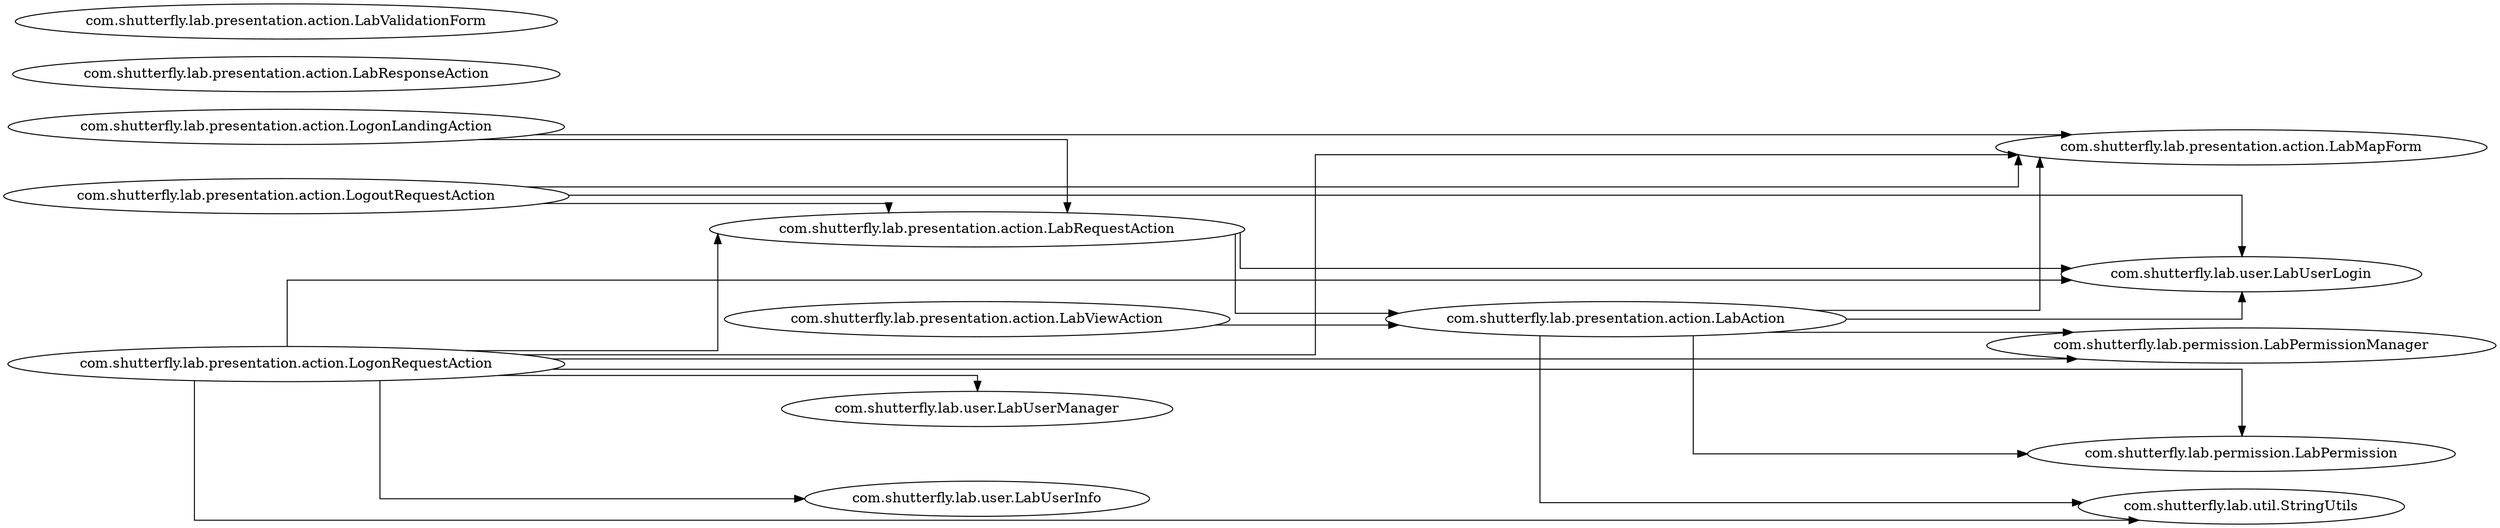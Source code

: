 digraph dependencyGraph {
 concentrate=true;
 rankdir="LR"; 
ranksep="2.0";
"com.shutterfly.lab.presentation.action.LabAction"; 
"com.shutterfly.lab.presentation.action.LabAction"->"com.shutterfly.lab.permission.LabPermissionManager";
"com.shutterfly.lab.presentation.action.LabAction"->"com.shutterfly.lab.permission.LabPermission";
"com.shutterfly.lab.presentation.action.LabAction"->"com.shutterfly.lab.user.LabUserLogin";
"com.shutterfly.lab.presentation.action.LabAction"->"com.shutterfly.lab.presentation.action.LabMapForm";
"com.shutterfly.lab.presentation.action.LabAction"->"com.shutterfly.lab.util.StringUtils";
"com.shutterfly.lab.presentation.action.LabMapForm"; 
"com.shutterfly.lab.presentation.action.LabRequestAction"; 
"com.shutterfly.lab.presentation.action.LabRequestAction"->"com.shutterfly.lab.presentation.action.LabAction";
"com.shutterfly.lab.presentation.action.LabRequestAction"->"com.shutterfly.lab.user.LabUserLogin";
"com.shutterfly.lab.presentation.action.LabResponseAction"; 
"com.shutterfly.lab.presentation.action.LabValidationForm"; 
"com.shutterfly.lab.presentation.action.LabViewAction"; 
"com.shutterfly.lab.presentation.action.LabViewAction"->"com.shutterfly.lab.presentation.action.LabAction";
"com.shutterfly.lab.presentation.action.LogonLandingAction"; 
"com.shutterfly.lab.presentation.action.LogonLandingAction"->"com.shutterfly.lab.presentation.action.LabRequestAction";
"com.shutterfly.lab.presentation.action.LogonLandingAction"->"com.shutterfly.lab.presentation.action.LabMapForm";
"com.shutterfly.lab.presentation.action.LogonRequestAction"; 
"com.shutterfly.lab.presentation.action.LogonRequestAction"->"com.shutterfly.lab.presentation.action.LabRequestAction";
"com.shutterfly.lab.presentation.action.LogonRequestAction"->"com.shutterfly.lab.presentation.action.LabMapForm";
"com.shutterfly.lab.presentation.action.LogonRequestAction"->"com.shutterfly.lab.user.LabUserLogin";
"com.shutterfly.lab.presentation.action.LogonRequestAction"->"com.shutterfly.lab.permission.LabPermissionManager";
"com.shutterfly.lab.presentation.action.LogonRequestAction"->"com.shutterfly.lab.permission.LabPermission";
"com.shutterfly.lab.presentation.action.LogonRequestAction"->"com.shutterfly.lab.user.LabUserManager";
"com.shutterfly.lab.presentation.action.LogonRequestAction"->"com.shutterfly.lab.user.LabUserInfo";
"com.shutterfly.lab.presentation.action.LogonRequestAction"->"com.shutterfly.lab.util.StringUtils";
"com.shutterfly.lab.presentation.action.LogoutRequestAction"; 
"com.shutterfly.lab.presentation.action.LogoutRequestAction"->"com.shutterfly.lab.presentation.action.LabRequestAction";
"com.shutterfly.lab.presentation.action.LogoutRequestAction"->"com.shutterfly.lab.presentation.action.LabMapForm";
"com.shutterfly.lab.presentation.action.LogoutRequestAction"->"com.shutterfly.lab.user.LabUserLogin";
splines="ortho";
}